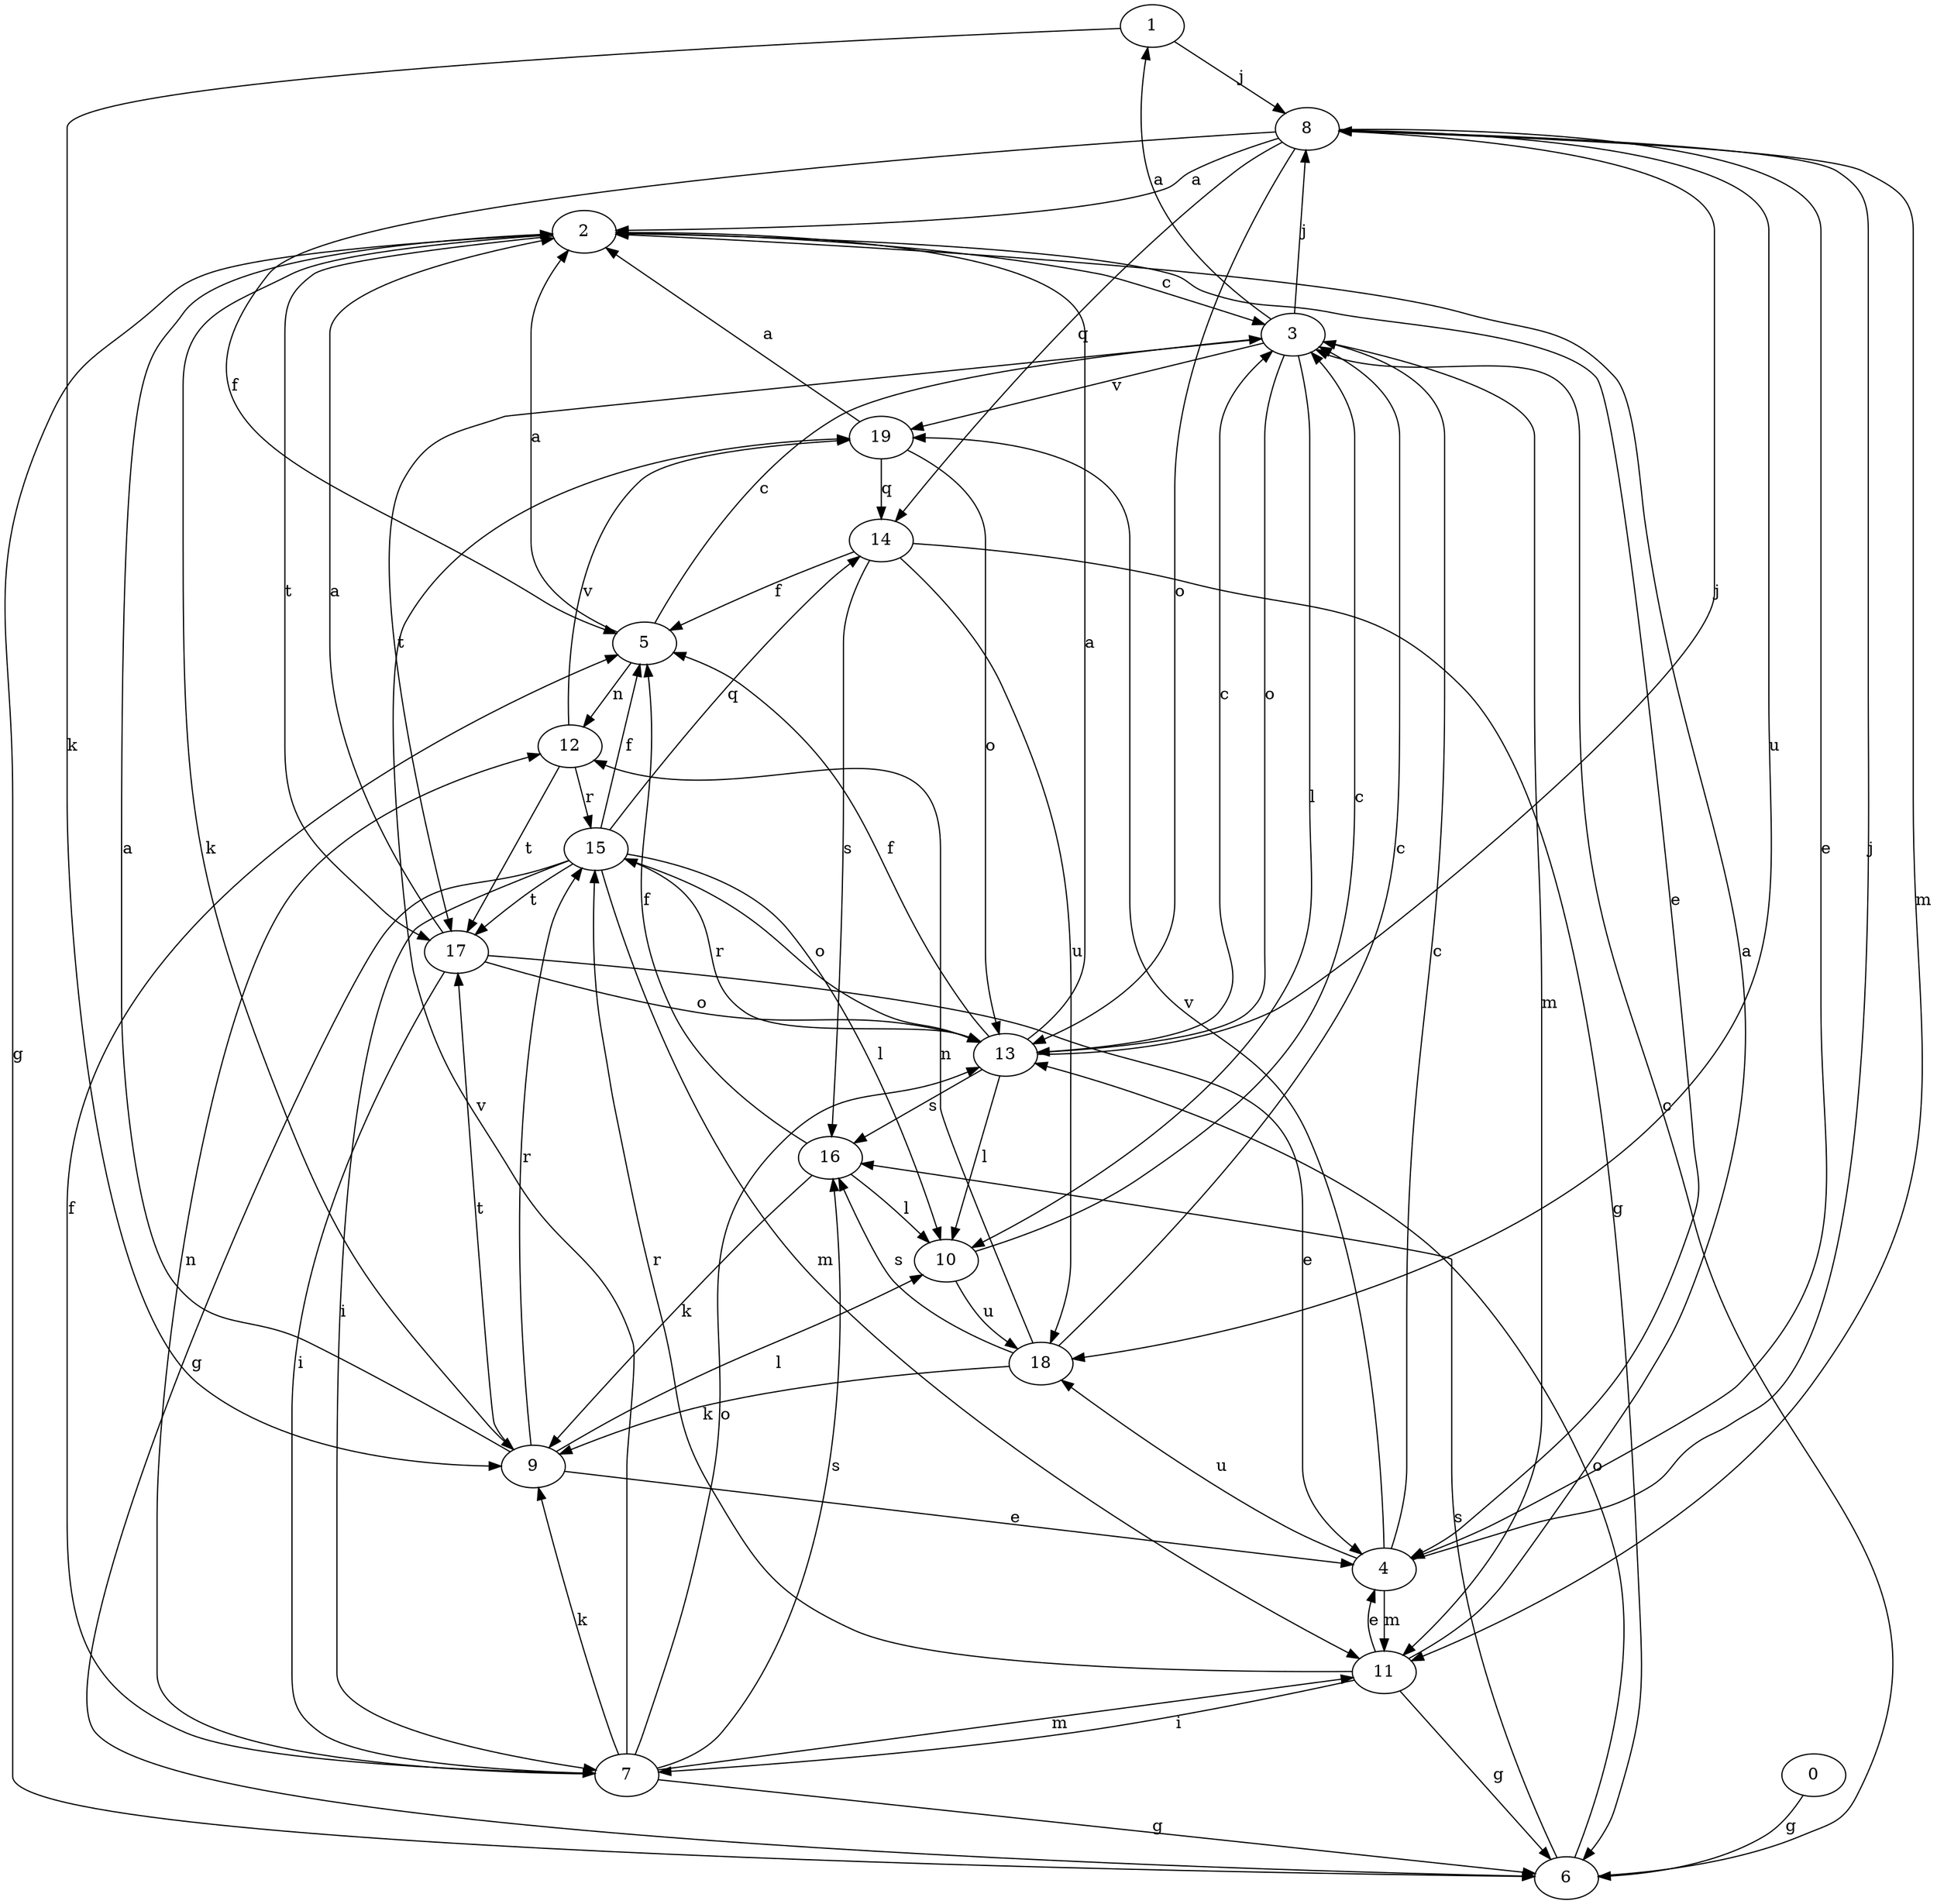 strict digraph  {
1;
2;
3;
4;
5;
6;
7;
8;
9;
10;
11;
12;
13;
14;
0;
15;
16;
17;
18;
19;
1 -> 8  [label=j];
1 -> 9  [label=k];
2 -> 3  [label=c];
2 -> 4  [label=e];
2 -> 6  [label=g];
2 -> 9  [label=k];
2 -> 17  [label=t];
3 -> 1  [label=a];
3 -> 8  [label=j];
3 -> 10  [label=l];
3 -> 11  [label=m];
3 -> 13  [label=o];
3 -> 17  [label=t];
3 -> 19  [label=v];
4 -> 3  [label=c];
4 -> 8  [label=j];
4 -> 11  [label=m];
4 -> 18  [label=u];
4 -> 19  [label=v];
5 -> 2  [label=a];
5 -> 3  [label=c];
5 -> 12  [label=n];
6 -> 3  [label=c];
6 -> 13  [label=o];
6 -> 16  [label=s];
7 -> 5  [label=f];
7 -> 6  [label=g];
7 -> 9  [label=k];
7 -> 11  [label=m];
7 -> 12  [label=n];
7 -> 13  [label=o];
7 -> 16  [label=s];
7 -> 19  [label=v];
8 -> 2  [label=a];
8 -> 4  [label=e];
8 -> 5  [label=f];
8 -> 11  [label=m];
8 -> 13  [label=o];
8 -> 14  [label=q];
8 -> 18  [label=u];
9 -> 2  [label=a];
9 -> 4  [label=e];
9 -> 10  [label=l];
9 -> 15  [label=r];
9 -> 17  [label=t];
10 -> 3  [label=c];
10 -> 18  [label=u];
11 -> 2  [label=a];
11 -> 4  [label=e];
11 -> 6  [label=g];
11 -> 7  [label=i];
11 -> 15  [label=r];
12 -> 15  [label=r];
12 -> 17  [label=t];
12 -> 19  [label=v];
13 -> 2  [label=a];
13 -> 3  [label=c];
13 -> 5  [label=f];
13 -> 8  [label=j];
13 -> 10  [label=l];
13 -> 15  [label=r];
13 -> 16  [label=s];
14 -> 5  [label=f];
14 -> 6  [label=g];
14 -> 16  [label=s];
14 -> 18  [label=u];
0 -> 6  [label=g];
15 -> 5  [label=f];
15 -> 6  [label=g];
15 -> 7  [label=i];
15 -> 10  [label=l];
15 -> 11  [label=m];
15 -> 13  [label=o];
15 -> 14  [label=q];
15 -> 17  [label=t];
16 -> 5  [label=f];
16 -> 9  [label=k];
16 -> 10  [label=l];
17 -> 2  [label=a];
17 -> 4  [label=e];
17 -> 7  [label=i];
17 -> 13  [label=o];
18 -> 3  [label=c];
18 -> 9  [label=k];
18 -> 12  [label=n];
18 -> 16  [label=s];
19 -> 2  [label=a];
19 -> 13  [label=o];
19 -> 14  [label=q];
}

